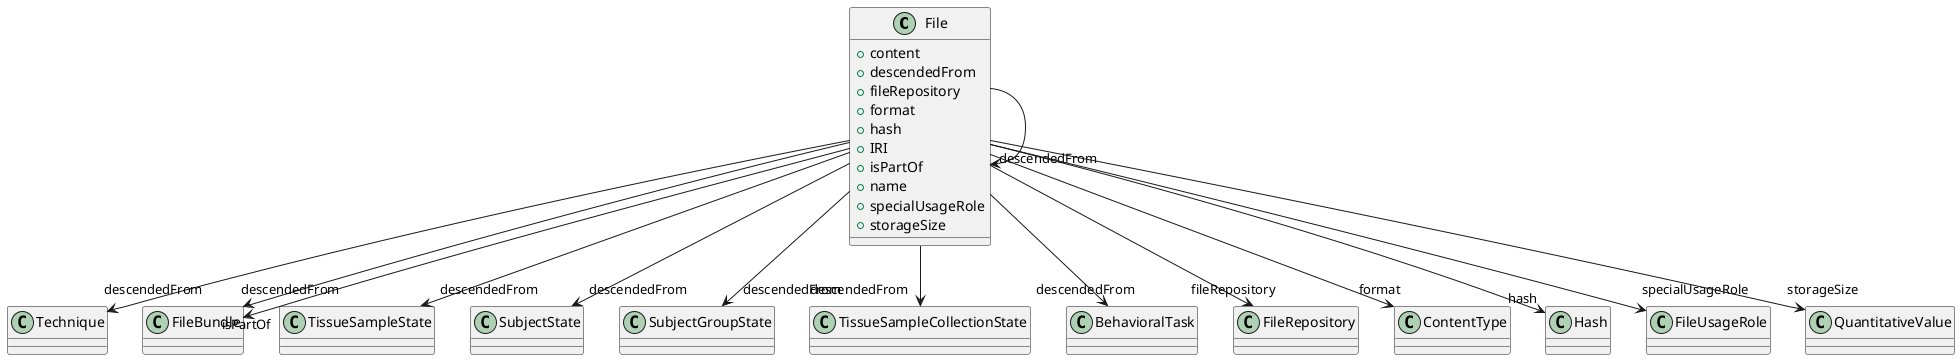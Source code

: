 @startuml
class File {
+content
+descendedFrom
+fileRepository
+format
+hash
+IRI
+isPartOf
+name
+specialUsageRole
+storageSize

}
File -d-> "descendedFrom" Technique
File -d-> "descendedFrom" File
File -d-> "descendedFrom" FileBundle
File -d-> "descendedFrom" TissueSampleState
File -d-> "descendedFrom" SubjectState
File -d-> "descendedFrom" SubjectGroupState
File -d-> "descendedFrom" TissueSampleCollectionState
File -d-> "descendedFrom" BehavioralTask
File -d-> "fileRepository" FileRepository
File -d-> "format" ContentType
File -d-> "hash" Hash
File -d-> "isPartOf" FileBundle
File -d-> "specialUsageRole" FileUsageRole
File -d-> "storageSize" QuantitativeValue

@enduml